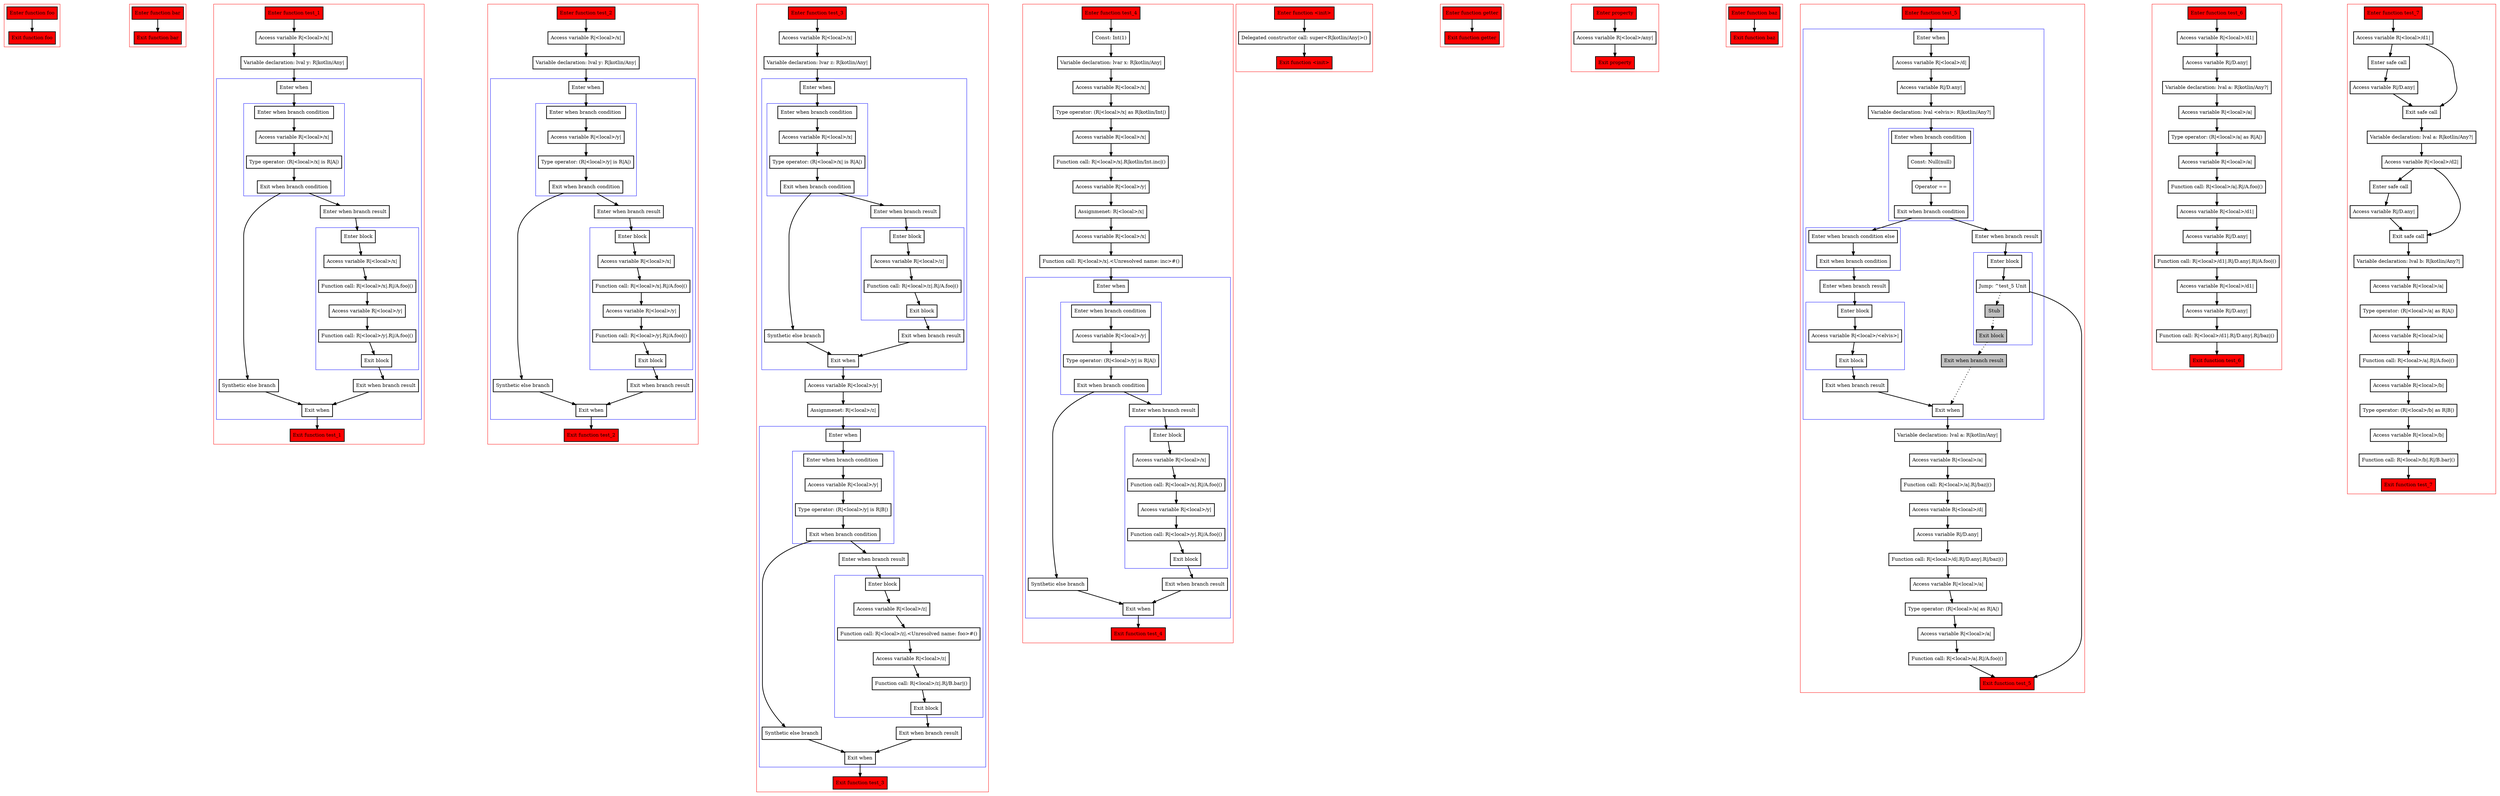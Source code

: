 digraph boundSmartcasts_kt {
    graph [nodesep=3]
    node [shape=box penwidth=2]
    edge [penwidth=2]

    subgraph cluster_0 {
        color=red
        0 [label="Enter function foo" style="filled" fillcolor=red];
        1 [label="Exit function foo" style="filled" fillcolor=red];
    }

    0 -> {1};

    subgraph cluster_1 {
        color=red
        2 [label="Enter function bar" style="filled" fillcolor=red];
        3 [label="Exit function bar" style="filled" fillcolor=red];
    }

    2 -> {3};

    subgraph cluster_2 {
        color=red
        4 [label="Enter function test_1" style="filled" fillcolor=red];
        5 [label="Access variable R|<local>/x|"];
        6 [label="Variable declaration: lval y: R|kotlin/Any|"];
        subgraph cluster_3 {
            color=blue
            7 [label="Enter when"];
            subgraph cluster_4 {
                color=blue
                8 [label="Enter when branch condition "];
                9 [label="Access variable R|<local>/x|"];
                10 [label="Type operator: (R|<local>/x| is R|A|)"];
                11 [label="Exit when branch condition"];
            }
            12 [label="Synthetic else branch"];
            13 [label="Enter when branch result"];
            subgraph cluster_5 {
                color=blue
                14 [label="Enter block"];
                15 [label="Access variable R|<local>/x|"];
                16 [label="Function call: R|<local>/x|.R|/A.foo|()"];
                17 [label="Access variable R|<local>/y|"];
                18 [label="Function call: R|<local>/y|.R|/A.foo|()"];
                19 [label="Exit block"];
            }
            20 [label="Exit when branch result"];
            21 [label="Exit when"];
        }
        22 [label="Exit function test_1" style="filled" fillcolor=red];
    }

    4 -> {5};
    5 -> {6};
    6 -> {7};
    7 -> {8};
    8 -> {9};
    9 -> {10};
    10 -> {11};
    11 -> {13 12};
    12 -> {21};
    13 -> {14};
    14 -> {15};
    15 -> {16};
    16 -> {17};
    17 -> {18};
    18 -> {19};
    19 -> {20};
    20 -> {21};
    21 -> {22};

    subgraph cluster_6 {
        color=red
        23 [label="Enter function test_2" style="filled" fillcolor=red];
        24 [label="Access variable R|<local>/x|"];
        25 [label="Variable declaration: lval y: R|kotlin/Any|"];
        subgraph cluster_7 {
            color=blue
            26 [label="Enter when"];
            subgraph cluster_8 {
                color=blue
                27 [label="Enter when branch condition "];
                28 [label="Access variable R|<local>/y|"];
                29 [label="Type operator: (R|<local>/y| is R|A|)"];
                30 [label="Exit when branch condition"];
            }
            31 [label="Synthetic else branch"];
            32 [label="Enter when branch result"];
            subgraph cluster_9 {
                color=blue
                33 [label="Enter block"];
                34 [label="Access variable R|<local>/x|"];
                35 [label="Function call: R|<local>/x|.R|/A.foo|()"];
                36 [label="Access variable R|<local>/y|"];
                37 [label="Function call: R|<local>/y|.R|/A.foo|()"];
                38 [label="Exit block"];
            }
            39 [label="Exit when branch result"];
            40 [label="Exit when"];
        }
        41 [label="Exit function test_2" style="filled" fillcolor=red];
    }

    23 -> {24};
    24 -> {25};
    25 -> {26};
    26 -> {27};
    27 -> {28};
    28 -> {29};
    29 -> {30};
    30 -> {32 31};
    31 -> {40};
    32 -> {33};
    33 -> {34};
    34 -> {35};
    35 -> {36};
    36 -> {37};
    37 -> {38};
    38 -> {39};
    39 -> {40};
    40 -> {41};

    subgraph cluster_10 {
        color=red
        42 [label="Enter function test_3" style="filled" fillcolor=red];
        43 [label="Access variable R|<local>/x|"];
        44 [label="Variable declaration: lvar z: R|kotlin/Any|"];
        subgraph cluster_11 {
            color=blue
            45 [label="Enter when"];
            subgraph cluster_12 {
                color=blue
                46 [label="Enter when branch condition "];
                47 [label="Access variable R|<local>/x|"];
                48 [label="Type operator: (R|<local>/x| is R|A|)"];
                49 [label="Exit when branch condition"];
            }
            50 [label="Synthetic else branch"];
            51 [label="Enter when branch result"];
            subgraph cluster_13 {
                color=blue
                52 [label="Enter block"];
                53 [label="Access variable R|<local>/z|"];
                54 [label="Function call: R|<local>/z|.R|/A.foo|()"];
                55 [label="Exit block"];
            }
            56 [label="Exit when branch result"];
            57 [label="Exit when"];
        }
        58 [label="Access variable R|<local>/y|"];
        59 [label="Assignmenet: R|<local>/z|"];
        subgraph cluster_14 {
            color=blue
            60 [label="Enter when"];
            subgraph cluster_15 {
                color=blue
                61 [label="Enter when branch condition "];
                62 [label="Access variable R|<local>/y|"];
                63 [label="Type operator: (R|<local>/y| is R|B|)"];
                64 [label="Exit when branch condition"];
            }
            65 [label="Synthetic else branch"];
            66 [label="Enter when branch result"];
            subgraph cluster_16 {
                color=blue
                67 [label="Enter block"];
                68 [label="Access variable R|<local>/z|"];
                69 [label="Function call: R|<local>/z|.<Unresolved name: foo>#()"];
                70 [label="Access variable R|<local>/z|"];
                71 [label="Function call: R|<local>/z|.R|/B.bar|()"];
                72 [label="Exit block"];
            }
            73 [label="Exit when branch result"];
            74 [label="Exit when"];
        }
        75 [label="Exit function test_3" style="filled" fillcolor=red];
    }

    42 -> {43};
    43 -> {44};
    44 -> {45};
    45 -> {46};
    46 -> {47};
    47 -> {48};
    48 -> {49};
    49 -> {51 50};
    50 -> {57};
    51 -> {52};
    52 -> {53};
    53 -> {54};
    54 -> {55};
    55 -> {56};
    56 -> {57};
    57 -> {58};
    58 -> {59};
    59 -> {60};
    60 -> {61};
    61 -> {62};
    62 -> {63};
    63 -> {64};
    64 -> {66 65};
    65 -> {74};
    66 -> {67};
    67 -> {68};
    68 -> {69};
    69 -> {70};
    70 -> {71};
    71 -> {72};
    72 -> {73};
    73 -> {74};
    74 -> {75};

    subgraph cluster_17 {
        color=red
        76 [label="Enter function test_4" style="filled" fillcolor=red];
        77 [label="Const: Int(1)"];
        78 [label="Variable declaration: lvar x: R|kotlin/Any|"];
        79 [label="Access variable R|<local>/x|"];
        80 [label="Type operator: (R|<local>/x| as R|kotlin/Int|)"];
        81 [label="Access variable R|<local>/x|"];
        82 [label="Function call: R|<local>/x|.R|kotlin/Int.inc|()"];
        83 [label="Access variable R|<local>/y|"];
        84 [label="Assignmenet: R|<local>/x|"];
        85 [label="Access variable R|<local>/x|"];
        86 [label="Function call: R|<local>/x|.<Unresolved name: inc>#()"];
        subgraph cluster_18 {
            color=blue
            87 [label="Enter when"];
            subgraph cluster_19 {
                color=blue
                88 [label="Enter when branch condition "];
                89 [label="Access variable R|<local>/y|"];
                90 [label="Type operator: (R|<local>/y| is R|A|)"];
                91 [label="Exit when branch condition"];
            }
            92 [label="Synthetic else branch"];
            93 [label="Enter when branch result"];
            subgraph cluster_20 {
                color=blue
                94 [label="Enter block"];
                95 [label="Access variable R|<local>/x|"];
                96 [label="Function call: R|<local>/x|.R|/A.foo|()"];
                97 [label="Access variable R|<local>/y|"];
                98 [label="Function call: R|<local>/y|.R|/A.foo|()"];
                99 [label="Exit block"];
            }
            100 [label="Exit when branch result"];
            101 [label="Exit when"];
        }
        102 [label="Exit function test_4" style="filled" fillcolor=red];
    }

    76 -> {77};
    77 -> {78};
    78 -> {79};
    79 -> {80};
    80 -> {81};
    81 -> {82};
    82 -> {83};
    83 -> {84};
    84 -> {85};
    85 -> {86};
    86 -> {87};
    87 -> {88};
    88 -> {89};
    89 -> {90};
    90 -> {91};
    91 -> {93 92};
    92 -> {101};
    93 -> {94};
    94 -> {95};
    95 -> {96};
    96 -> {97};
    97 -> {98};
    98 -> {99};
    99 -> {100};
    100 -> {101};
    101 -> {102};

    subgraph cluster_21 {
        color=red
        103 [label="Enter function <init>" style="filled" fillcolor=red];
        104 [label="Delegated constructor call: super<R|kotlin/Any|>()"];
        105 [label="Exit function <init>" style="filled" fillcolor=red];
    }

    103 -> {104};
    104 -> {105};

    subgraph cluster_22 {
        color=red
        106 [label="Enter function getter" style="filled" fillcolor=red];
        107 [label="Exit function getter" style="filled" fillcolor=red];
    }

    106 -> {107};

    subgraph cluster_23 {
        color=red
        108 [label="Enter property" style="filled" fillcolor=red];
        109 [label="Access variable R|<local>/any|"];
        110 [label="Exit property" style="filled" fillcolor=red];
    }

    108 -> {109};
    109 -> {110};

    subgraph cluster_24 {
        color=red
        111 [label="Enter function baz" style="filled" fillcolor=red];
        112 [label="Exit function baz" style="filled" fillcolor=red];
    }

    111 -> {112};

    subgraph cluster_25 {
        color=red
        113 [label="Enter function test_5" style="filled" fillcolor=red];
        subgraph cluster_26 {
            color=blue
            114 [label="Enter when"];
            115 [label="Access variable R|<local>/d|"];
            116 [label="Access variable R|/D.any|"];
            117 [label="Variable declaration: lval <elvis>: R|kotlin/Any?|"];
            subgraph cluster_27 {
                color=blue
                118 [label="Enter when branch condition "];
                119 [label="Const: Null(null)"];
                120 [label="Operator =="];
                121 [label="Exit when branch condition"];
            }
            subgraph cluster_28 {
                color=blue
                122 [label="Enter when branch condition else"];
                123 [label="Exit when branch condition"];
            }
            124 [label="Enter when branch result"];
            subgraph cluster_29 {
                color=blue
                125 [label="Enter block"];
                126 [label="Access variable R|<local>/<elvis>|"];
                127 [label="Exit block"];
            }
            128 [label="Exit when branch result"];
            129 [label="Enter when branch result"];
            subgraph cluster_30 {
                color=blue
                130 [label="Enter block"];
                131 [label="Jump: ^test_5 Unit"];
                132 [label="Stub" style="filled" fillcolor=gray];
                133 [label="Exit block" style="filled" fillcolor=gray];
            }
            134 [label="Exit when branch result" style="filled" fillcolor=gray];
            135 [label="Exit when"];
        }
        136 [label="Variable declaration: lval a: R|kotlin/Any|"];
        137 [label="Access variable R|<local>/a|"];
        138 [label="Function call: R|<local>/a|.R|/baz|()"];
        139 [label="Access variable R|<local>/d|"];
        140 [label="Access variable R|/D.any|"];
        141 [label="Function call: R|<local>/d|.R|/D.any|.R|/baz|()"];
        142 [label="Access variable R|<local>/a|"];
        143 [label="Type operator: (R|<local>/a| as R|A|)"];
        144 [label="Access variable R|<local>/a|"];
        145 [label="Function call: R|<local>/a|.R|/A.foo|()"];
        146 [label="Exit function test_5" style="filled" fillcolor=red];
    }

    113 -> {114};
    114 -> {115};
    115 -> {116};
    116 -> {117};
    117 -> {118};
    118 -> {119};
    119 -> {120};
    120 -> {121};
    121 -> {129 122};
    122 -> {123};
    123 -> {124};
    124 -> {125};
    125 -> {126};
    126 -> {127};
    127 -> {128};
    128 -> {135};
    129 -> {130};
    130 -> {131};
    131 -> {146};
    131 -> {132} [style=dotted];
    132 -> {133} [style=dotted];
    133 -> {134} [style=dotted];
    134 -> {135} [style=dotted];
    135 -> {136};
    136 -> {137};
    137 -> {138};
    138 -> {139};
    139 -> {140};
    140 -> {141};
    141 -> {142};
    142 -> {143};
    143 -> {144};
    144 -> {145};
    145 -> {146};

    subgraph cluster_31 {
        color=red
        147 [label="Enter function test_6" style="filled" fillcolor=red];
        148 [label="Access variable R|<local>/d1|"];
        149 [label="Access variable R|/D.any|"];
        150 [label="Variable declaration: lval a: R|kotlin/Any?|"];
        151 [label="Access variable R|<local>/a|"];
        152 [label="Type operator: (R|<local>/a| as R|A|)"];
        153 [label="Access variable R|<local>/a|"];
        154 [label="Function call: R|<local>/a|.R|/A.foo|()"];
        155 [label="Access variable R|<local>/d1|"];
        156 [label="Access variable R|/D.any|"];
        157 [label="Function call: R|<local>/d1|.R|/D.any|.R|/A.foo|()"];
        158 [label="Access variable R|<local>/d1|"];
        159 [label="Access variable R|/D.any|"];
        160 [label="Function call: R|<local>/d1|.R|/D.any|.R|/baz|()"];
        161 [label="Exit function test_6" style="filled" fillcolor=red];
    }

    147 -> {148};
    148 -> {149};
    149 -> {150};
    150 -> {151};
    151 -> {152};
    152 -> {153};
    153 -> {154};
    154 -> {155};
    155 -> {156};
    156 -> {157};
    157 -> {158};
    158 -> {159};
    159 -> {160};
    160 -> {161};

    subgraph cluster_32 {
        color=red
        162 [label="Enter function test_7" style="filled" fillcolor=red];
        163 [label="Access variable R|<local>/d1|"];
        164 [label="Enter safe call"];
        165 [label="Access variable R|/D.any|"];
        166 [label="Exit safe call"];
        167 [label="Variable declaration: lval a: R|kotlin/Any?|"];
        168 [label="Access variable R|<local>/d2|"];
        169 [label="Enter safe call"];
        170 [label="Access variable R|/D.any|"];
        171 [label="Exit safe call"];
        172 [label="Variable declaration: lval b: R|kotlin/Any?|"];
        173 [label="Access variable R|<local>/a|"];
        174 [label="Type operator: (R|<local>/a| as R|A|)"];
        175 [label="Access variable R|<local>/a|"];
        176 [label="Function call: R|<local>/a|.R|/A.foo|()"];
        177 [label="Access variable R|<local>/b|"];
        178 [label="Type operator: (R|<local>/b| as R|B|)"];
        179 [label="Access variable R|<local>/b|"];
        180 [label="Function call: R|<local>/b|.R|/B.bar|()"];
        181 [label="Exit function test_7" style="filled" fillcolor=red];
    }

    162 -> {163};
    163 -> {164 166};
    164 -> {165};
    165 -> {166};
    166 -> {167};
    167 -> {168};
    168 -> {169 171};
    169 -> {170};
    170 -> {171};
    171 -> {172};
    172 -> {173};
    173 -> {174};
    174 -> {175};
    175 -> {176};
    176 -> {177};
    177 -> {178};
    178 -> {179};
    179 -> {180};
    180 -> {181};

}
